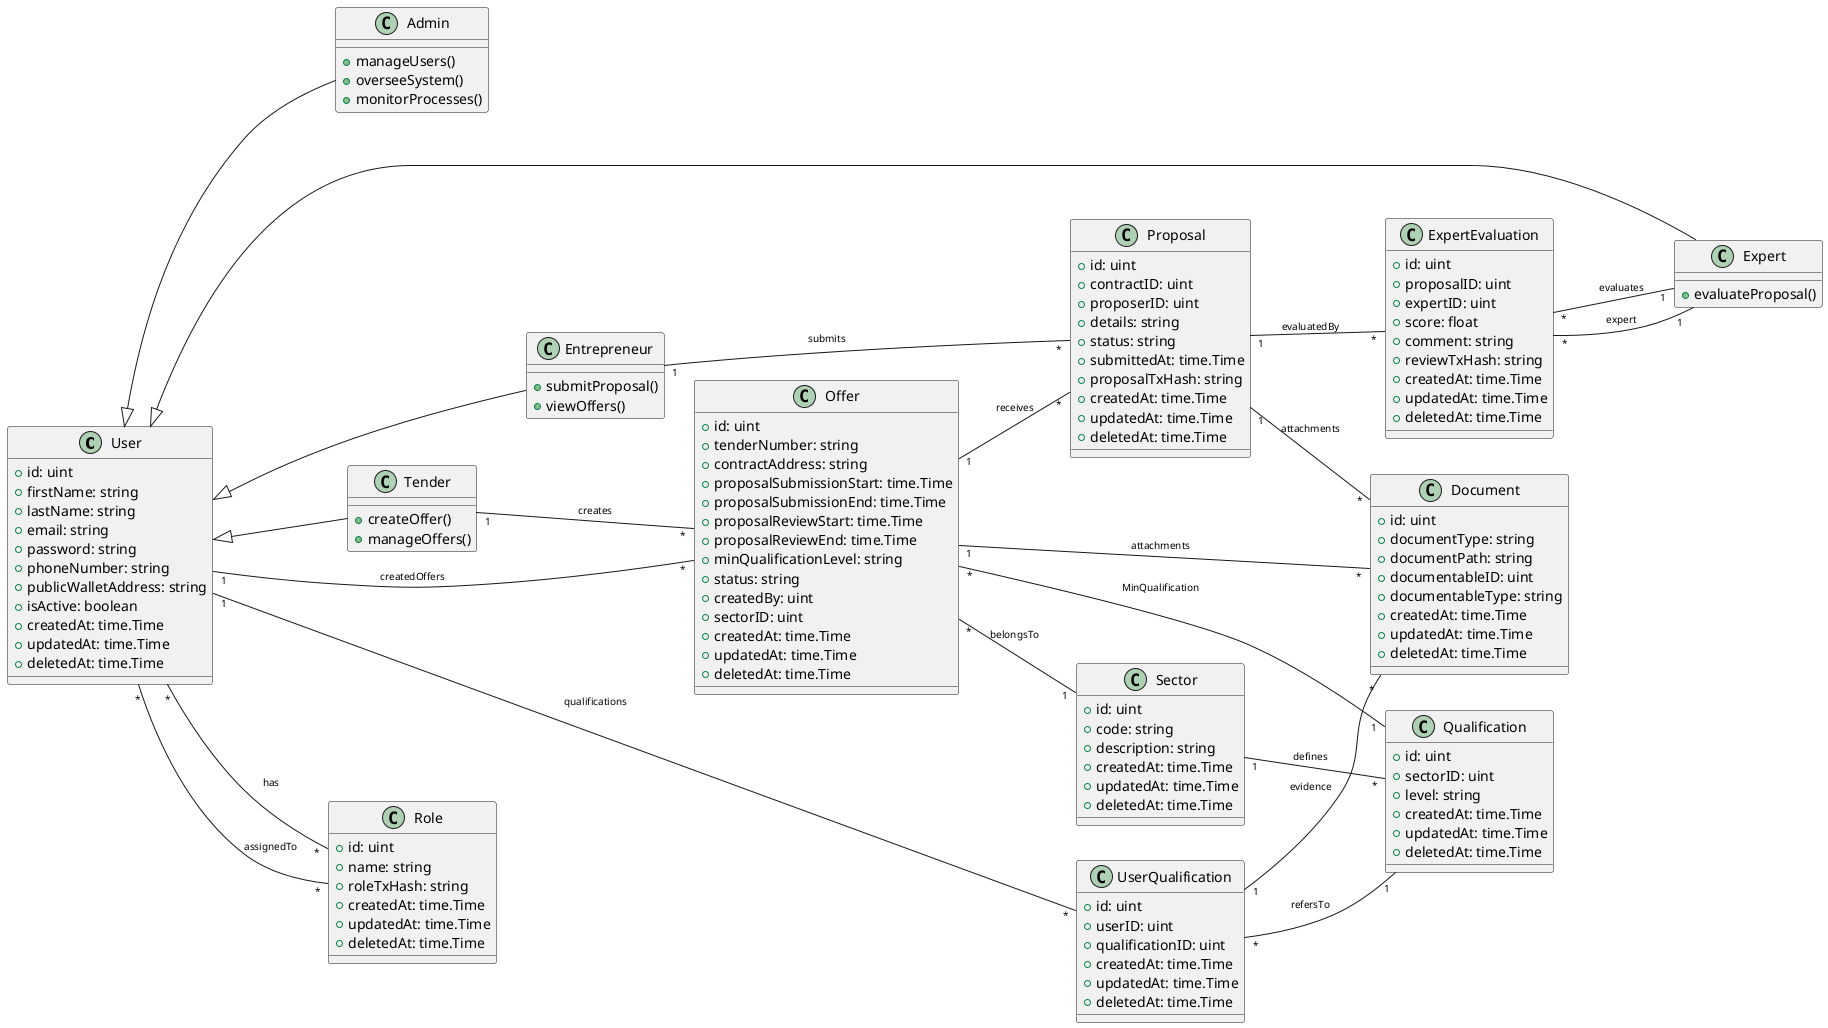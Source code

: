 @startuml class-diagram
left to right direction
skinparam ArrowFontSize 10

' -- Base User and Derived Roles --
class User {
  +id: uint
  +firstName: string
  +lastName: string
  +email: string
  +password: string
  +phoneNumber: string
  +publicWalletAddress: string
  +isActive: boolean
  +createdAt: time.Time
  +updatedAt: time.Time
  +deletedAt: time.Time
}

class Admin {
  +manageUsers()
  +overseeSystem()
  +monitorProcesses()
}

class Entrepreneur {
  +submitProposal()
  +viewOffers()
}

class Tender {
  +createOffer()
  +manageOffers()
}

class Expert {
  +evaluateProposal()
}

class Role {
  +id: uint
  +name: string
  +roleTxHash: string        
  +createdAt: time.Time
  +updatedAt: time.Time
  +deletedAt: time.Time
}

' -- Business Entities --
class Sector {
  +id: uint
  +code: string
  +description: string
  +createdAt: time.Time
  +updatedAt: time.Time
  +deletedAt: time.Time
}

class Offer {
  +id: uint
  +tenderNumber: string
  +contractAddress: string
  +proposalSubmissionStart: time.Time
  +proposalSubmissionEnd: time.Time
  +proposalReviewStart: time.Time
  +proposalReviewEnd: time.Time
  +minQualificationLevel: string
  +status: string
  +createdBy: uint
  +sectorID: uint
  +createdAt: time.Time
  +updatedAt: time.Time
  +deletedAt: time.Time
}

class Proposal {
  +id: uint
  +contractID: uint
  +proposerID: uint
  +details: string
  +status: string
  +submittedAt: time.Time
  +proposalTxHash: string   
  +createdAt: time.Time
  +updatedAt: time.Time
  +deletedAt: time.Time
}

class ExpertEvaluation {
  +id: uint
  +proposalID: uint
  +expertID: uint
  +score: float
  +comment: string
  +reviewTxHash: string     
  +createdAt: time.Time
  +updatedAt: time.Time
  +deletedAt: time.Time
}

class Qualification {
  +id: uint
  +sectorID: uint
  +level: string
  +createdAt: time.Time
  +updatedAt: time.Time
  +deletedAt: time.Time
}

class UserQualification {
  +id: uint
  +userID: uint
  +qualificationID: uint
  +createdAt: time.Time
  +updatedAt: time.Time
  +deletedAt: time.Time
}

class Document {
  +id: uint
  +documentType: string
  +documentPath: string
  +documentableID: uint
  +documentableType: string
  +createdAt: time.Time
  +updatedAt: time.Time
  +deletedAt: time.Time
}

' -- Inheritance --
User <|-- Admin
User <|-- Entrepreneur
User <|-- Tender
User <|-- Expert

' -- Associations --
User "*" -- "*" Role                  : has
Role "*" -- "*" User                  : assignedTo

User "1" -- "*" UserQualification      : qualifications
UserQualification "*" -- "1" Qualification : refersTo
UserQualification "1" -- "*" Document      : evidence

Tender "1" -- "*" Offer  : creates
User "1" -- "*" Offer                 : createdOffers
Offer "*" -- "1" Sector               : belongsTo
Sector "1" -- "*" Qualification       : defines

Entrepreneur "1" -- "*" Proposal      : submits
Offer "1" -- "*" Proposal             : receives
Proposal "1" -- "*" Document          : attachments

Expert "1" -- "*" ExpertEvaluation    : evaluates
Proposal "1" -- "*" ExpertEvaluation  : evaluatedBy
ExpertEvaluation "*" -- "1" Expert    : expert

Offer "1" -- "*" Document             : attachments
Offer "*" -- "1" Qualification : MinQualification

@enduml
